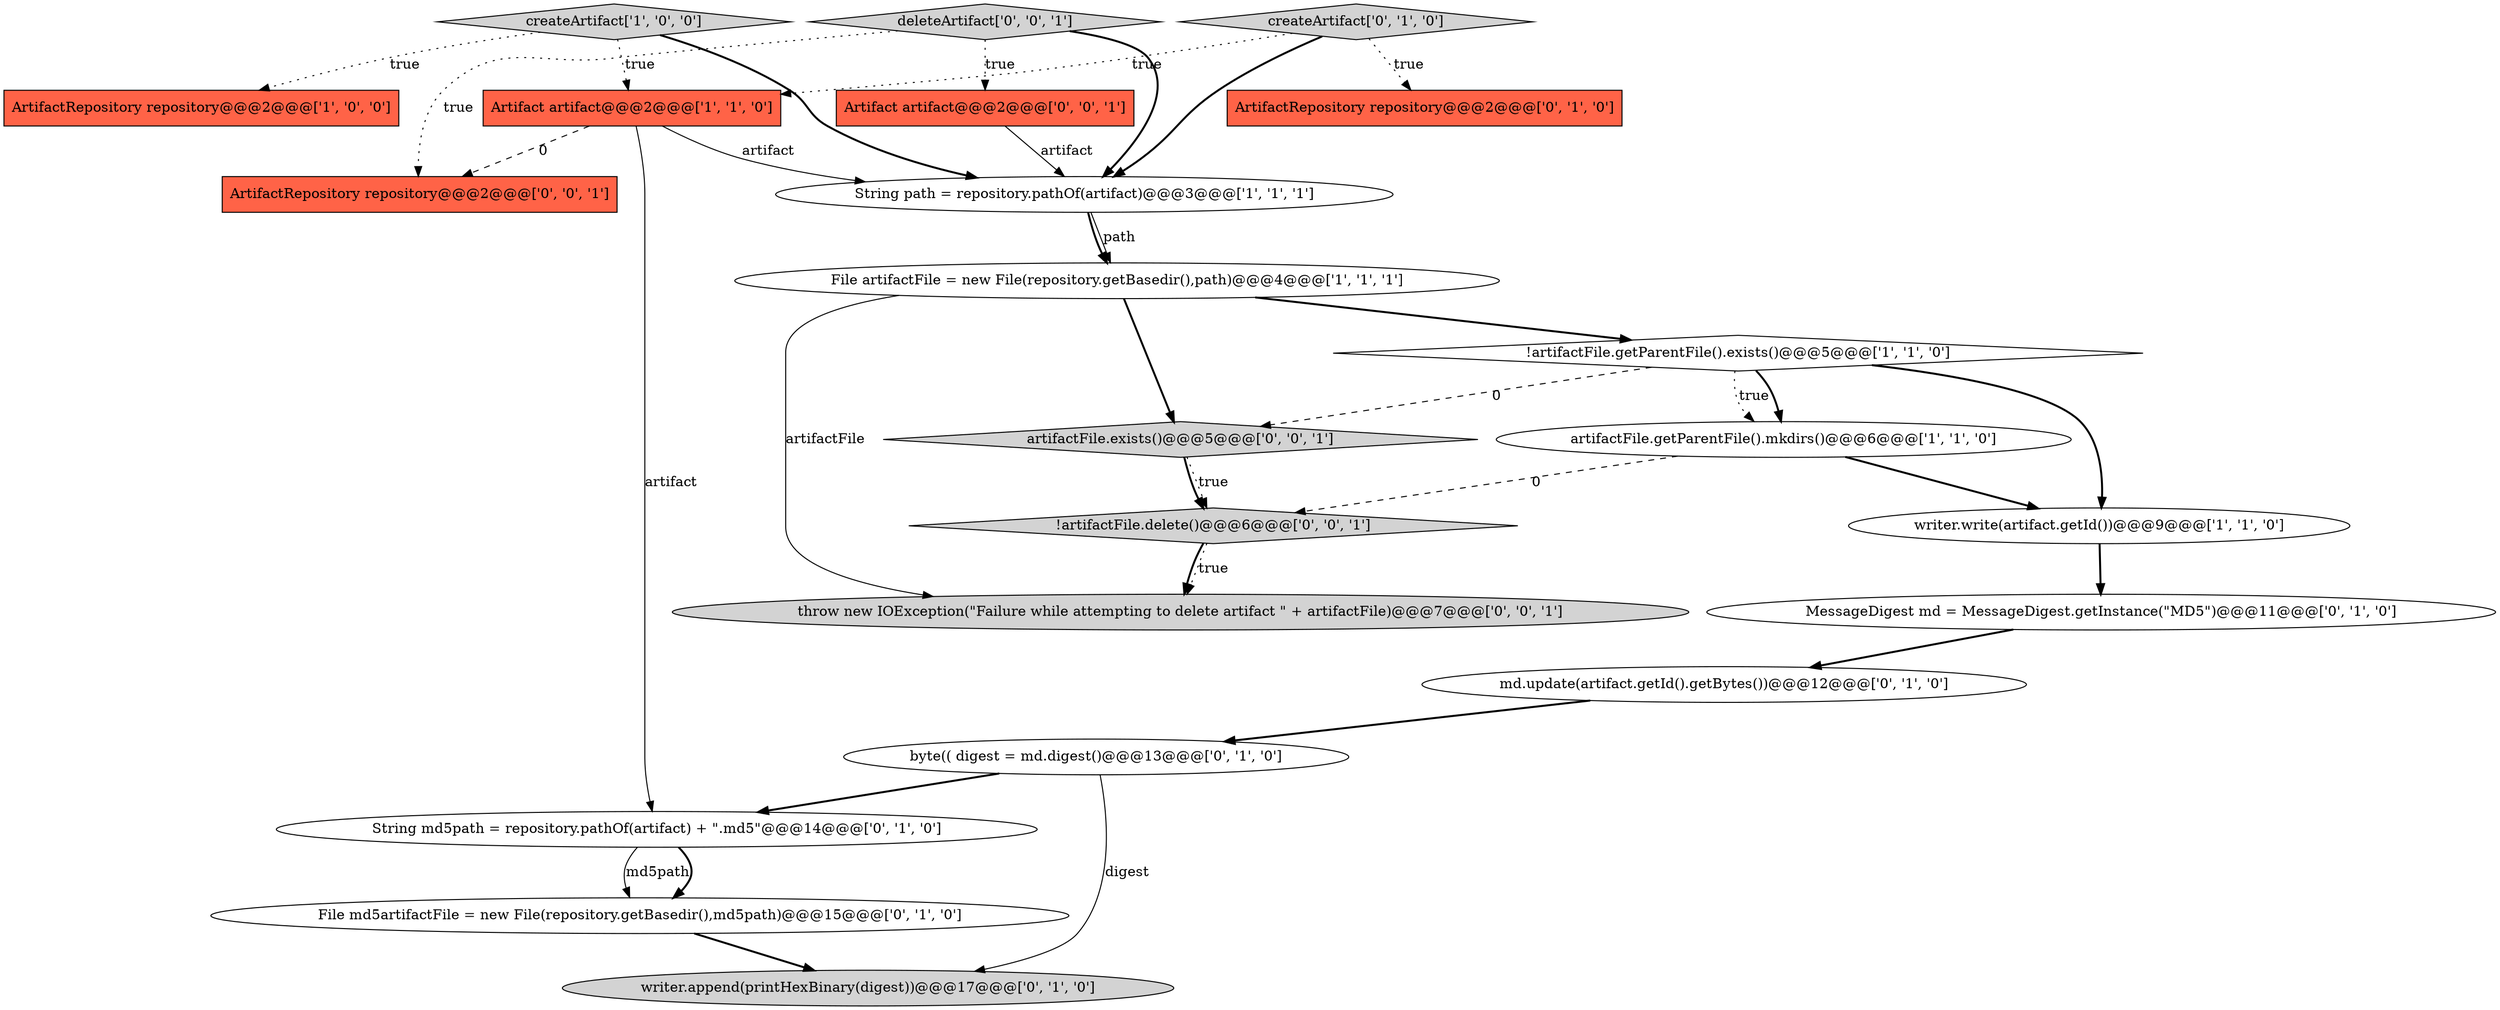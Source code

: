 digraph {
3 [style = filled, label = "createArtifact['1', '0', '0']", fillcolor = lightgray, shape = diamond image = "AAA0AAABBB1BBB"];
7 [style = filled, label = "writer.write(artifact.getId())@@@9@@@['1', '1', '0']", fillcolor = white, shape = ellipse image = "AAA0AAABBB1BBB"];
2 [style = filled, label = "ArtifactRepository repository@@@2@@@['1', '0', '0']", fillcolor = tomato, shape = box image = "AAA0AAABBB1BBB"];
21 [style = filled, label = "ArtifactRepository repository@@@2@@@['0', '0', '1']", fillcolor = tomato, shape = box image = "AAA0AAABBB3BBB"];
8 [style = filled, label = "ArtifactRepository repository@@@2@@@['0', '1', '0']", fillcolor = tomato, shape = box image = "AAA0AAABBB2BBB"];
11 [style = filled, label = "MessageDigest md = MessageDigest.getInstance(\"MD5\")@@@11@@@['0', '1', '0']", fillcolor = white, shape = ellipse image = "AAA1AAABBB2BBB"];
14 [style = filled, label = "File md5artifactFile = new File(repository.getBasedir(),md5path)@@@15@@@['0', '1', '0']", fillcolor = white, shape = ellipse image = "AAA1AAABBB2BBB"];
0 [style = filled, label = "String path = repository.pathOf(artifact)@@@3@@@['1', '1', '1']", fillcolor = white, shape = ellipse image = "AAA0AAABBB1BBB"];
18 [style = filled, label = "Artifact artifact@@@2@@@['0', '0', '1']", fillcolor = tomato, shape = box image = "AAA0AAABBB3BBB"];
1 [style = filled, label = "File artifactFile = new File(repository.getBasedir(),path)@@@4@@@['1', '1', '1']", fillcolor = white, shape = ellipse image = "AAA0AAABBB1BBB"];
4 [style = filled, label = "artifactFile.getParentFile().mkdirs()@@@6@@@['1', '1', '0']", fillcolor = white, shape = ellipse image = "AAA0AAABBB1BBB"];
19 [style = filled, label = "!artifactFile.delete()@@@6@@@['0', '0', '1']", fillcolor = lightgray, shape = diamond image = "AAA0AAABBB3BBB"];
20 [style = filled, label = "throw new IOException(\"Failure while attempting to delete artifact \" + artifactFile)@@@7@@@['0', '0', '1']", fillcolor = lightgray, shape = ellipse image = "AAA0AAABBB3BBB"];
13 [style = filled, label = "md.update(artifact.getId().getBytes())@@@12@@@['0', '1', '0']", fillcolor = white, shape = ellipse image = "AAA1AAABBB2BBB"];
6 [style = filled, label = "Artifact artifact@@@2@@@['1', '1', '0']", fillcolor = tomato, shape = box image = "AAA0AAABBB1BBB"];
9 [style = filled, label = "createArtifact['0', '1', '0']", fillcolor = lightgray, shape = diamond image = "AAA0AAABBB2BBB"];
5 [style = filled, label = "!artifactFile.getParentFile().exists()@@@5@@@['1', '1', '0']", fillcolor = white, shape = diamond image = "AAA0AAABBB1BBB"];
12 [style = filled, label = "byte(( digest = md.digest()@@@13@@@['0', '1', '0']", fillcolor = white, shape = ellipse image = "AAA1AAABBB2BBB"];
17 [style = filled, label = "deleteArtifact['0', '0', '1']", fillcolor = lightgray, shape = diamond image = "AAA0AAABBB3BBB"];
10 [style = filled, label = "String md5path = repository.pathOf(artifact) + \".md5\"@@@14@@@['0', '1', '0']", fillcolor = white, shape = ellipse image = "AAA1AAABBB2BBB"];
16 [style = filled, label = "artifactFile.exists()@@@5@@@['0', '0', '1']", fillcolor = lightgray, shape = diamond image = "AAA0AAABBB3BBB"];
15 [style = filled, label = "writer.append(printHexBinary(digest))@@@17@@@['0', '1', '0']", fillcolor = lightgray, shape = ellipse image = "AAA1AAABBB2BBB"];
17->18 [style = dotted, label="true"];
1->20 [style = solid, label="artifactFile"];
9->8 [style = dotted, label="true"];
5->16 [style = dashed, label="0"];
4->7 [style = bold, label=""];
19->20 [style = bold, label=""];
10->14 [style = solid, label="md5path"];
16->19 [style = bold, label=""];
6->10 [style = solid, label="artifact"];
5->4 [style = dotted, label="true"];
9->0 [style = bold, label=""];
6->0 [style = solid, label="artifact"];
7->11 [style = bold, label=""];
0->1 [style = bold, label=""];
9->6 [style = dotted, label="true"];
5->4 [style = bold, label=""];
19->20 [style = dotted, label="true"];
18->0 [style = solid, label="artifact"];
12->10 [style = bold, label=""];
13->12 [style = bold, label=""];
12->15 [style = solid, label="digest"];
3->0 [style = bold, label=""];
3->2 [style = dotted, label="true"];
3->6 [style = dotted, label="true"];
11->13 [style = bold, label=""];
6->21 [style = dashed, label="0"];
17->21 [style = dotted, label="true"];
0->1 [style = solid, label="path"];
4->19 [style = dashed, label="0"];
1->16 [style = bold, label=""];
17->0 [style = bold, label=""];
14->15 [style = bold, label=""];
10->14 [style = bold, label=""];
5->7 [style = bold, label=""];
16->19 [style = dotted, label="true"];
1->5 [style = bold, label=""];
}
